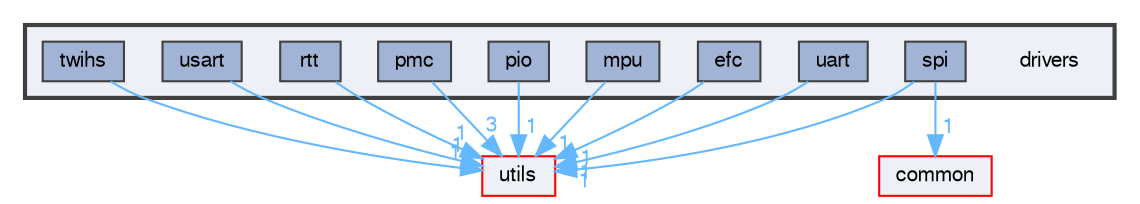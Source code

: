digraph "drivers"
{
 // LATEX_PDF_SIZE
  bgcolor="transparent";
  edge [fontname=FreeSans,fontsize=10,labelfontname=FreeSans,labelfontsize=10];
  node [fontname=FreeSans,fontsize=10,shape=box,height=0.2,width=0.4];
  compound=true
  subgraph clusterdir_23452eaafd74a0dfcbccff24142d67ec {
    graph [ bgcolor="#edf0f7", pencolor="grey25", label="", fontname=FreeSans,fontsize=10 style="filled,bold", URL="dir_23452eaafd74a0dfcbccff24142d67ec.html",tooltip=""]
    dir_23452eaafd74a0dfcbccff24142d67ec [shape=plaintext, label="drivers"];
  dir_bbc61fb1bdc87a641f118ee0077a9e4d [label="efc", fillcolor="#a2b4d6", color="grey25", style="filled", URL="dir_bbc61fb1bdc87a641f118ee0077a9e4d.html",tooltip=""];
  dir_47a18c1387f5ad3309059a6dbb393b08 [label="mpu", fillcolor="#a2b4d6", color="grey25", style="filled", URL="dir_47a18c1387f5ad3309059a6dbb393b08.html",tooltip=""];
  dir_f51f423d1b4b04772b012095929f0415 [label="pio", fillcolor="#a2b4d6", color="grey25", style="filled", URL="dir_f51f423d1b4b04772b012095929f0415.html",tooltip=""];
  dir_c60309870589bcfa76166e0901d03b7d [label="pmc", fillcolor="#a2b4d6", color="grey25", style="filled", URL="dir_c60309870589bcfa76166e0901d03b7d.html",tooltip=""];
  dir_299c5676f3c31f2b8f5d1c95aa620153 [label="rtt", fillcolor="#a2b4d6", color="grey25", style="filled", URL="dir_299c5676f3c31f2b8f5d1c95aa620153.html",tooltip=""];
  dir_324633fa7c37960e165c554f448e1e82 [label="spi", fillcolor="#a2b4d6", color="grey25", style="filled", URL="dir_324633fa7c37960e165c554f448e1e82.html",tooltip=""];
  dir_1264edba60d52a9864338e7e497b8fe8 [label="twihs", fillcolor="#a2b4d6", color="grey25", style="filled", URL="dir_1264edba60d52a9864338e7e497b8fe8.html",tooltip=""];
  dir_66ac179627cf4272d7961f371e7ba938 [label="uart", fillcolor="#a2b4d6", color="grey25", style="filled", URL="dir_66ac179627cf4272d7961f371e7ba938.html",tooltip=""];
  dir_babc48025d5194015f7e1379d756cd29 [label="usart", fillcolor="#a2b4d6", color="grey25", style="filled", URL="dir_babc48025d5194015f7e1379d756cd29.html",tooltip=""];
  }
  dir_7dbb3f8d9b3c7f1bbfe241818c433d10 [label="utils", fillcolor="#edf0f7", color="red", style="filled", URL="dir_7dbb3f8d9b3c7f1bbfe241818c433d10.html",tooltip=""];
  dir_bdd9a5d540de89e9fe90efdfc6973a4f [label="common", fillcolor="#edf0f7", color="red", style="filled", URL="dir_bdd9a5d540de89e9fe90efdfc6973a4f.html",tooltip=""];
  dir_bbc61fb1bdc87a641f118ee0077a9e4d->dir_7dbb3f8d9b3c7f1bbfe241818c433d10 [headlabel="1", labeldistance=1.5 headhref="dir_000015_000068.html" color="steelblue1" fontcolor="steelblue1"];
  dir_47a18c1387f5ad3309059a6dbb393b08->dir_7dbb3f8d9b3c7f1bbfe241818c433d10 [headlabel="1", labeldistance=1.5 headhref="dir_000032_000068.html" color="steelblue1" fontcolor="steelblue1"];
  dir_f51f423d1b4b04772b012095929f0415->dir_7dbb3f8d9b3c7f1bbfe241818c433d10 [headlabel="1", labeldistance=1.5 headhref="dir_000033_000068.html" color="steelblue1" fontcolor="steelblue1"];
  dir_c60309870589bcfa76166e0901d03b7d->dir_7dbb3f8d9b3c7f1bbfe241818c433d10 [headlabel="3", labeldistance=1.5 headhref="dir_000035_000068.html" color="steelblue1" fontcolor="steelblue1"];
  dir_299c5676f3c31f2b8f5d1c95aa620153->dir_7dbb3f8d9b3c7f1bbfe241818c433d10 [headlabel="1", labeldistance=1.5 headhref="dir_000038_000068.html" color="steelblue1" fontcolor="steelblue1"];
  dir_324633fa7c37960e165c554f448e1e82->dir_7dbb3f8d9b3c7f1bbfe241818c433d10 [headlabel="1", labeldistance=1.5 headhref="dir_000059_000068.html" color="steelblue1" fontcolor="steelblue1"];
  dir_324633fa7c37960e165c554f448e1e82->dir_bdd9a5d540de89e9fe90efdfc6973a4f [headlabel="1", labeldistance=1.5 headhref="dir_000059_000006.html" color="steelblue1" fontcolor="steelblue1"];
  dir_1264edba60d52a9864338e7e497b8fe8->dir_7dbb3f8d9b3c7f1bbfe241818c433d10 [headlabel="1", labeldistance=1.5 headhref="dir_000064_000068.html" color="steelblue1" fontcolor="steelblue1"];
  dir_66ac179627cf4272d7961f371e7ba938->dir_7dbb3f8d9b3c7f1bbfe241818c433d10 [headlabel="1", labeldistance=1.5 headhref="dir_000065_000068.html" color="steelblue1" fontcolor="steelblue1"];
  dir_babc48025d5194015f7e1379d756cd29->dir_7dbb3f8d9b3c7f1bbfe241818c433d10 [headlabel="1", labeldistance=1.5 headhref="dir_000066_000068.html" color="steelblue1" fontcolor="steelblue1"];
}
